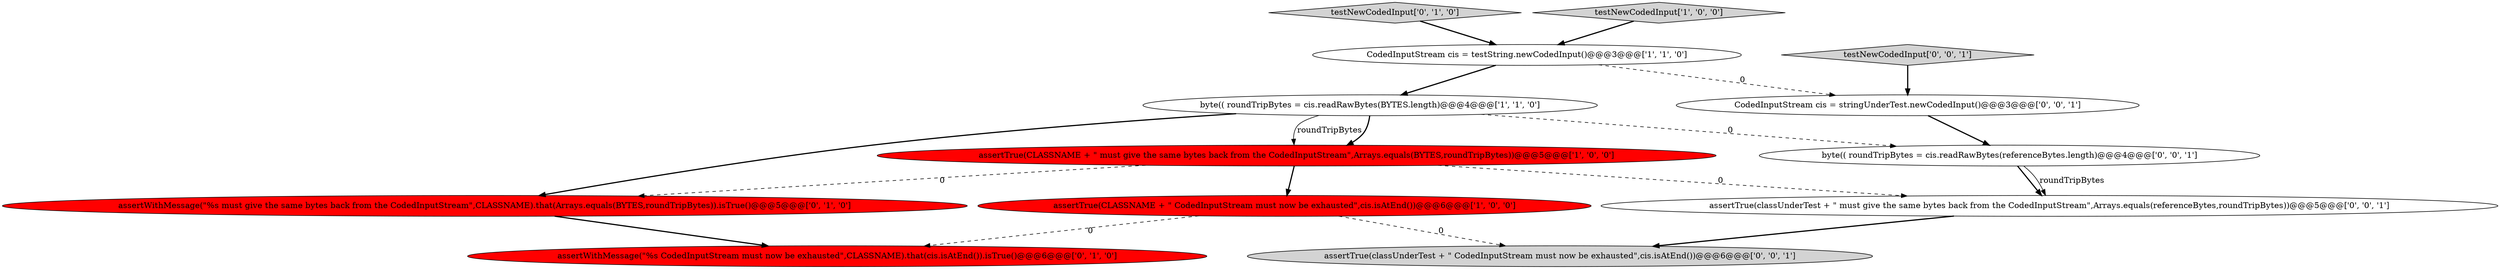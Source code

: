 digraph {
3 [style = filled, label = "assertTrue(CLASSNAME + \" CodedInputStream must now be exhausted\",cis.isAtEnd())@@@6@@@['1', '0', '0']", fillcolor = red, shape = ellipse image = "AAA1AAABBB1BBB"];
0 [style = filled, label = "byte(( roundTripBytes = cis.readRawBytes(BYTES.length)@@@4@@@['1', '1', '0']", fillcolor = white, shape = ellipse image = "AAA0AAABBB1BBB"];
4 [style = filled, label = "assertTrue(CLASSNAME + \" must give the same bytes back from the CodedInputStream\",Arrays.equals(BYTES,roundTripBytes))@@@5@@@['1', '0', '0']", fillcolor = red, shape = ellipse image = "AAA1AAABBB1BBB"];
12 [style = filled, label = "assertTrue(classUnderTest + \" must give the same bytes back from the CodedInputStream\",Arrays.equals(referenceBytes,roundTripBytes))@@@5@@@['0', '0', '1']", fillcolor = white, shape = ellipse image = "AAA0AAABBB3BBB"];
9 [style = filled, label = "byte(( roundTripBytes = cis.readRawBytes(referenceBytes.length)@@@4@@@['0', '0', '1']", fillcolor = white, shape = ellipse image = "AAA0AAABBB3BBB"];
7 [style = filled, label = "assertWithMessage(\"%s must give the same bytes back from the CodedInputStream\",CLASSNAME).that(Arrays.equals(BYTES,roundTripBytes)).isTrue()@@@5@@@['0', '1', '0']", fillcolor = red, shape = ellipse image = "AAA1AAABBB2BBB"];
6 [style = filled, label = "assertWithMessage(\"%s CodedInputStream must now be exhausted\",CLASSNAME).that(cis.isAtEnd()).isTrue()@@@6@@@['0', '1', '0']", fillcolor = red, shape = ellipse image = "AAA1AAABBB2BBB"];
8 [style = filled, label = "CodedInputStream cis = stringUnderTest.newCodedInput()@@@3@@@['0', '0', '1']", fillcolor = white, shape = ellipse image = "AAA0AAABBB3BBB"];
11 [style = filled, label = "assertTrue(classUnderTest + \" CodedInputStream must now be exhausted\",cis.isAtEnd())@@@6@@@['0', '0', '1']", fillcolor = lightgray, shape = ellipse image = "AAA0AAABBB3BBB"];
5 [style = filled, label = "testNewCodedInput['0', '1', '0']", fillcolor = lightgray, shape = diamond image = "AAA0AAABBB2BBB"];
1 [style = filled, label = "CodedInputStream cis = testString.newCodedInput()@@@3@@@['1', '1', '0']", fillcolor = white, shape = ellipse image = "AAA0AAABBB1BBB"];
10 [style = filled, label = "testNewCodedInput['0', '0', '1']", fillcolor = lightgray, shape = diamond image = "AAA0AAABBB3BBB"];
2 [style = filled, label = "testNewCodedInput['1', '0', '0']", fillcolor = lightgray, shape = diamond image = "AAA0AAABBB1BBB"];
8->9 [style = bold, label=""];
4->3 [style = bold, label=""];
5->1 [style = bold, label=""];
1->8 [style = dashed, label="0"];
3->6 [style = dashed, label="0"];
9->12 [style = bold, label=""];
1->0 [style = bold, label=""];
0->9 [style = dashed, label="0"];
10->8 [style = bold, label=""];
9->12 [style = solid, label="roundTripBytes"];
0->4 [style = solid, label="roundTripBytes"];
0->4 [style = bold, label=""];
4->7 [style = dashed, label="0"];
2->1 [style = bold, label=""];
3->11 [style = dashed, label="0"];
7->6 [style = bold, label=""];
4->12 [style = dashed, label="0"];
0->7 [style = bold, label=""];
12->11 [style = bold, label=""];
}
